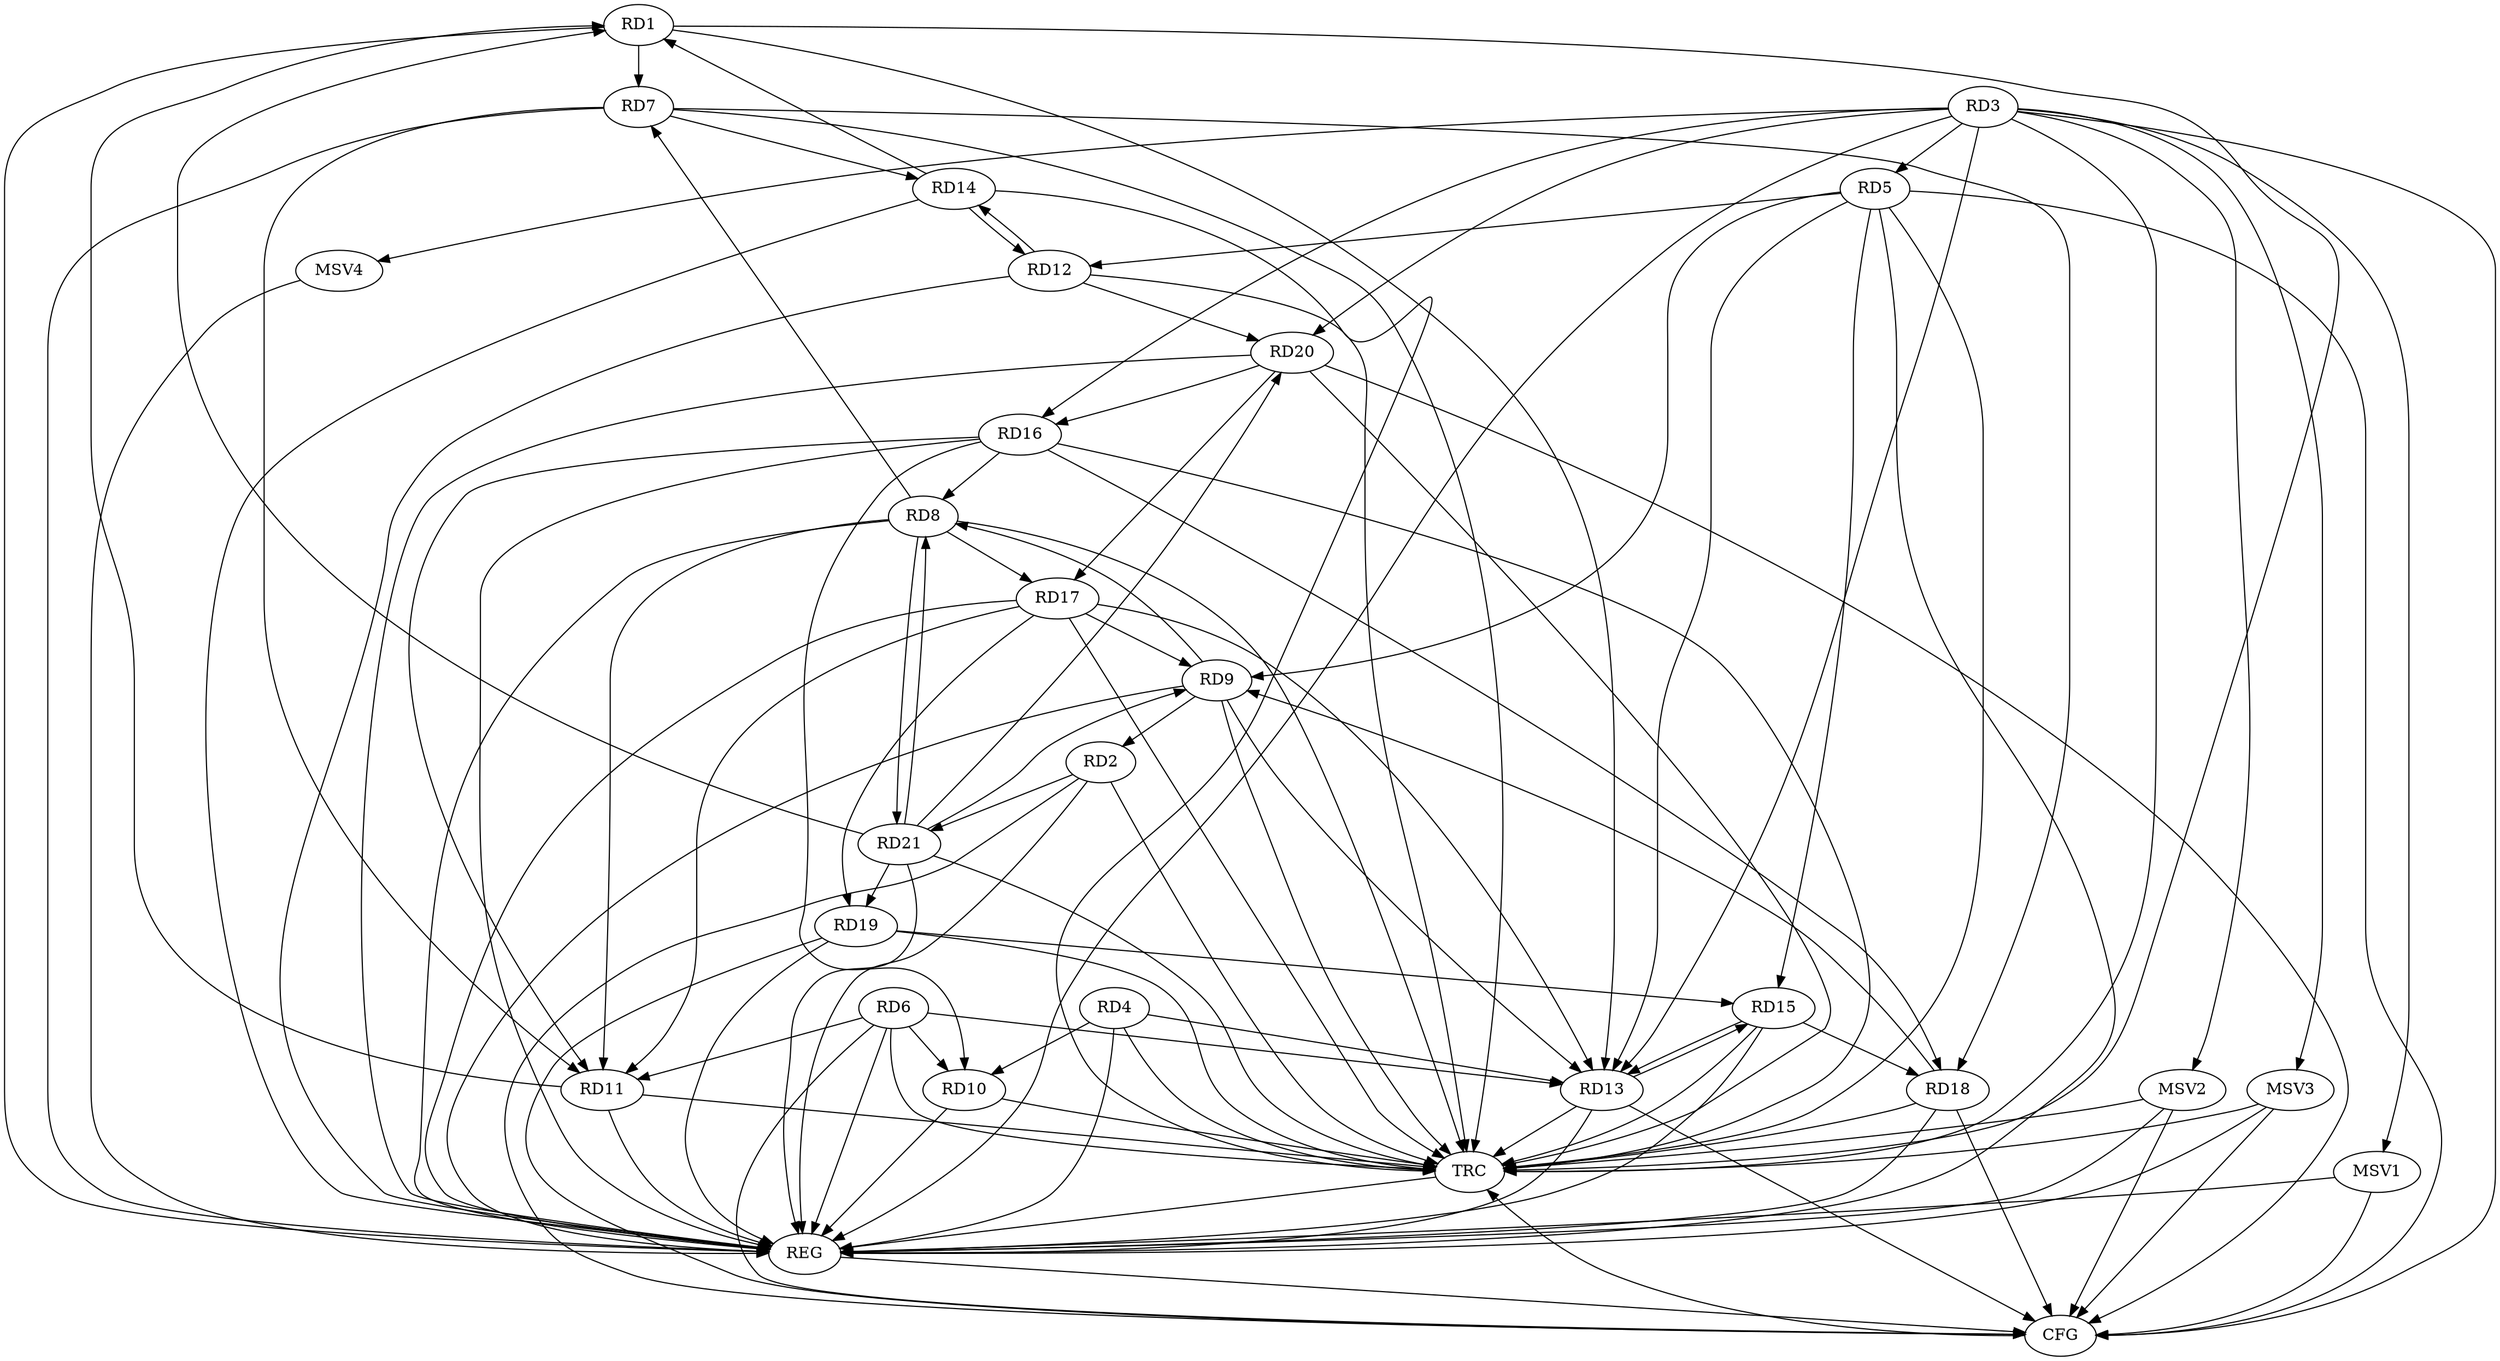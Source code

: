strict digraph G {
  RD1 [ label="RD1" ];
  RD2 [ label="RD2" ];
  RD3 [ label="RD3" ];
  RD4 [ label="RD4" ];
  RD5 [ label="RD5" ];
  RD6 [ label="RD6" ];
  RD7 [ label="RD7" ];
  RD8 [ label="RD8" ];
  RD9 [ label="RD9" ];
  RD10 [ label="RD10" ];
  RD11 [ label="RD11" ];
  RD12 [ label="RD12" ];
  RD13 [ label="RD13" ];
  RD14 [ label="RD14" ];
  RD15 [ label="RD15" ];
  RD16 [ label="RD16" ];
  RD17 [ label="RD17" ];
  RD18 [ label="RD18" ];
  RD19 [ label="RD19" ];
  RD20 [ label="RD20" ];
  RD21 [ label="RD21" ];
  REG [ label="REG" ];
  CFG [ label="CFG" ];
  TRC [ label="TRC" ];
  MSV1 [ label="MSV1" ];
  MSV2 [ label="MSV2" ];
  MSV3 [ label="MSV3" ];
  MSV4 [ label="MSV4" ];
  RD1 -> RD7;
  RD11 -> RD1;
  RD1 -> RD13;
  RD14 -> RD1;
  RD21 -> RD1;
  RD9 -> RD2;
  RD2 -> RD21;
  RD3 -> RD5;
  RD3 -> RD13;
  RD3 -> RD16;
  RD3 -> RD20;
  RD4 -> RD10;
  RD4 -> RD13;
  RD5 -> RD9;
  RD5 -> RD12;
  RD5 -> RD13;
  RD5 -> RD15;
  RD6 -> RD10;
  RD6 -> RD11;
  RD6 -> RD13;
  RD8 -> RD7;
  RD7 -> RD11;
  RD7 -> RD14;
  RD7 -> RD18;
  RD9 -> RD8;
  RD8 -> RD11;
  RD16 -> RD8;
  RD8 -> RD17;
  RD8 -> RD21;
  RD21 -> RD8;
  RD9 -> RD13;
  RD17 -> RD9;
  RD18 -> RD9;
  RD21 -> RD9;
  RD16 -> RD10;
  RD16 -> RD11;
  RD17 -> RD11;
  RD12 -> RD14;
  RD14 -> RD12;
  RD12 -> RD20;
  RD13 -> RD15;
  RD15 -> RD13;
  RD17 -> RD13;
  RD15 -> RD18;
  RD19 -> RD15;
  RD16 -> RD18;
  RD20 -> RD16;
  RD17 -> RD19;
  RD20 -> RD17;
  RD21 -> RD19;
  RD21 -> RD20;
  RD1 -> REG;
  RD2 -> REG;
  RD3 -> REG;
  RD4 -> REG;
  RD5 -> REG;
  RD6 -> REG;
  RD7 -> REG;
  RD8 -> REG;
  RD9 -> REG;
  RD10 -> REG;
  RD11 -> REG;
  RD12 -> REG;
  RD13 -> REG;
  RD14 -> REG;
  RD15 -> REG;
  RD16 -> REG;
  RD17 -> REG;
  RD18 -> REG;
  RD19 -> REG;
  RD20 -> REG;
  RD21 -> REG;
  RD2 -> CFG;
  RD6 -> CFG;
  RD13 -> CFG;
  RD3 -> CFG;
  RD5 -> CFG;
  RD18 -> CFG;
  RD20 -> CFG;
  RD19 -> CFG;
  REG -> CFG;
  RD1 -> TRC;
  RD2 -> TRC;
  RD3 -> TRC;
  RD4 -> TRC;
  RD5 -> TRC;
  RD6 -> TRC;
  RD7 -> TRC;
  RD8 -> TRC;
  RD9 -> TRC;
  RD10 -> TRC;
  RD11 -> TRC;
  RD12 -> TRC;
  RD13 -> TRC;
  RD14 -> TRC;
  RD15 -> TRC;
  RD16 -> TRC;
  RD17 -> TRC;
  RD18 -> TRC;
  RD19 -> TRC;
  RD20 -> TRC;
  RD21 -> TRC;
  CFG -> TRC;
  TRC -> REG;
  RD3 -> MSV1;
  MSV1 -> REG;
  MSV1 -> CFG;
  RD3 -> MSV2;
  MSV2 -> REG;
  MSV2 -> TRC;
  MSV2 -> CFG;
  RD3 -> MSV3;
  MSV3 -> REG;
  MSV3 -> TRC;
  MSV3 -> CFG;
  RD3 -> MSV4;
  MSV4 -> REG;
}
